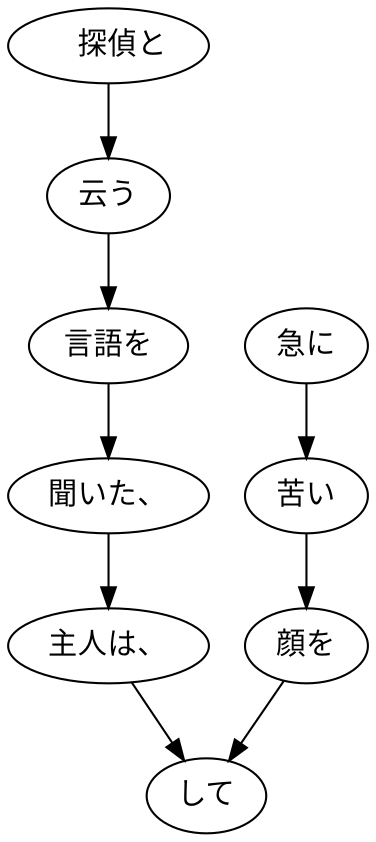 digraph graph8449 {
	node0 [label="　探偵と"];
	node1 [label="云う"];
	node2 [label="言語を"];
	node3 [label="聞いた、"];
	node4 [label="主人は、"];
	node5 [label="急に"];
	node6 [label="苦い"];
	node7 [label="顔を"];
	node8 [label="して"];
	node0 -> node1;
	node1 -> node2;
	node2 -> node3;
	node3 -> node4;
	node4 -> node8;
	node5 -> node6;
	node6 -> node7;
	node7 -> node8;
}

